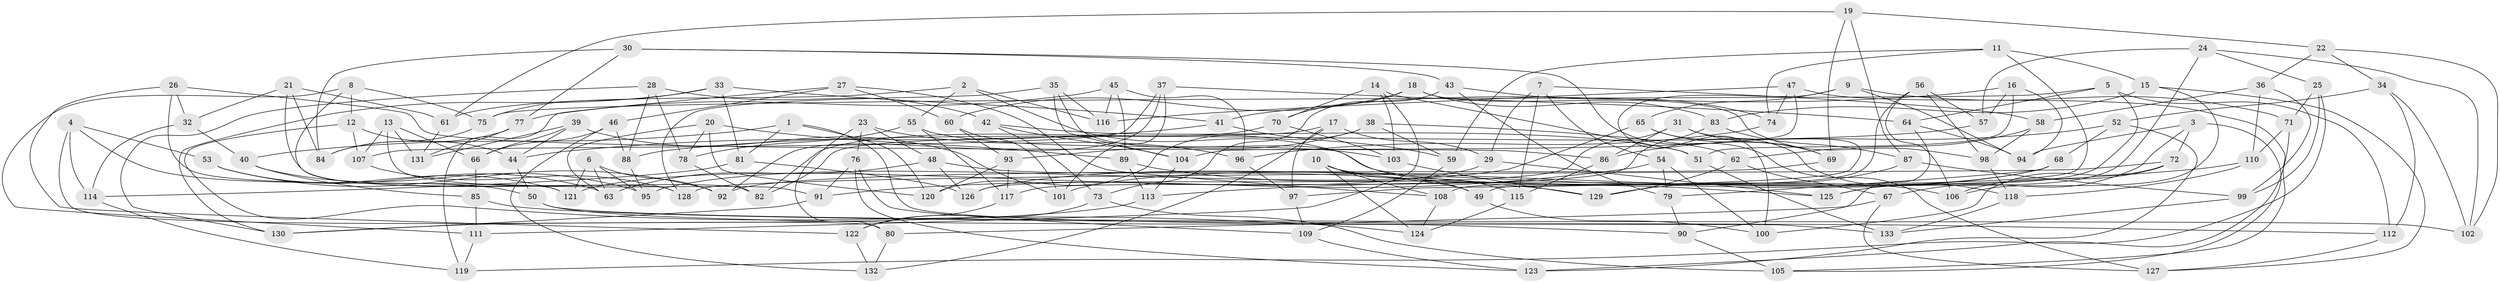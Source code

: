 // Generated by graph-tools (version 1.1) at 2025/38/03/09/25 02:38:13]
// undirected, 133 vertices, 266 edges
graph export_dot {
graph [start="1"]
  node [color=gray90,style=filled];
  1;
  2;
  3;
  4;
  5;
  6;
  7;
  8;
  9;
  10;
  11;
  12;
  13;
  14;
  15;
  16;
  17;
  18;
  19;
  20;
  21;
  22;
  23;
  24;
  25;
  26;
  27;
  28;
  29;
  30;
  31;
  32;
  33;
  34;
  35;
  36;
  37;
  38;
  39;
  40;
  41;
  42;
  43;
  44;
  45;
  46;
  47;
  48;
  49;
  50;
  51;
  52;
  53;
  54;
  55;
  56;
  57;
  58;
  59;
  60;
  61;
  62;
  63;
  64;
  65;
  66;
  67;
  68;
  69;
  70;
  71;
  72;
  73;
  74;
  75;
  76;
  77;
  78;
  79;
  80;
  81;
  82;
  83;
  84;
  85;
  86;
  87;
  88;
  89;
  90;
  91;
  92;
  93;
  94;
  95;
  96;
  97;
  98;
  99;
  100;
  101;
  102;
  103;
  104;
  105;
  106;
  107;
  108;
  109;
  110;
  111;
  112;
  113;
  114;
  115;
  116;
  117;
  118;
  119;
  120;
  121;
  122;
  123;
  124;
  125;
  126;
  127;
  128;
  129;
  130;
  131;
  132;
  133;
  1 -- 120;
  1 -- 40;
  1 -- 133;
  1 -- 81;
  2 -- 116;
  2 -- 106;
  2 -- 61;
  2 -- 55;
  3 -- 67;
  3 -- 105;
  3 -- 94;
  3 -- 72;
  4 -- 53;
  4 -- 80;
  4 -- 50;
  4 -- 114;
  5 -- 64;
  5 -- 112;
  5 -- 75;
  5 -- 125;
  6 -- 95;
  6 -- 121;
  6 -- 63;
  6 -- 92;
  7 -- 54;
  7 -- 29;
  7 -- 115;
  7 -- 58;
  8 -- 75;
  8 -- 12;
  8 -- 111;
  8 -- 128;
  9 -- 71;
  9 -- 100;
  9 -- 65;
  9 -- 94;
  10 -- 108;
  10 -- 125;
  10 -- 124;
  10 -- 49;
  11 -- 15;
  11 -- 59;
  11 -- 49;
  11 -- 74;
  12 -- 124;
  12 -- 107;
  12 -- 44;
  13 -- 131;
  13 -- 91;
  13 -- 107;
  13 -- 66;
  14 -- 111;
  14 -- 51;
  14 -- 103;
  14 -- 70;
  15 -- 83;
  15 -- 106;
  15 -- 127;
  16 -- 57;
  16 -- 94;
  16 -- 41;
  16 -- 51;
  17 -- 132;
  17 -- 82;
  17 -- 29;
  17 -- 97;
  18 -- 60;
  18 -- 70;
  18 -- 83;
  18 -- 98;
  19 -- 22;
  19 -- 61;
  19 -- 87;
  19 -- 69;
  20 -- 63;
  20 -- 120;
  20 -- 89;
  20 -- 78;
  21 -- 32;
  21 -- 84;
  21 -- 61;
  21 -- 82;
  22 -- 34;
  22 -- 36;
  22 -- 102;
  23 -- 80;
  23 -- 96;
  23 -- 48;
  23 -- 76;
  24 -- 102;
  24 -- 125;
  24 -- 57;
  24 -- 25;
  25 -- 71;
  25 -- 119;
  25 -- 99;
  26 -- 86;
  26 -- 32;
  26 -- 122;
  26 -- 121;
  27 -- 46;
  27 -- 108;
  27 -- 60;
  27 -- 119;
  28 -- 88;
  28 -- 78;
  28 -- 42;
  28 -- 130;
  29 -- 121;
  29 -- 125;
  30 -- 77;
  30 -- 127;
  30 -- 84;
  30 -- 43;
  31 -- 97;
  31 -- 126;
  31 -- 69;
  31 -- 86;
  32 -- 40;
  32 -- 114;
  33 -- 41;
  33 -- 130;
  33 -- 75;
  33 -- 81;
  34 -- 102;
  34 -- 52;
  34 -- 112;
  35 -- 115;
  35 -- 128;
  35 -- 104;
  35 -- 116;
  36 -- 99;
  36 -- 58;
  36 -- 110;
  37 -- 107;
  37 -- 101;
  37 -- 64;
  37 -- 92;
  38 -- 59;
  38 -- 120;
  38 -- 93;
  38 -- 62;
  39 -- 101;
  39 -- 131;
  39 -- 44;
  39 -- 66;
  40 -- 95;
  40 -- 85;
  41 -- 59;
  41 -- 44;
  42 -- 104;
  42 -- 51;
  42 -- 73;
  43 -- 79;
  43 -- 74;
  43 -- 73;
  44 -- 50;
  45 -- 77;
  45 -- 96;
  45 -- 116;
  45 -- 89;
  46 -- 66;
  46 -- 88;
  46 -- 132;
  47 -- 104;
  47 -- 74;
  47 -- 105;
  47 -- 116;
  48 -- 126;
  48 -- 63;
  48 -- 49;
  49 -- 100;
  50 -- 90;
  50 -- 102;
  51 -- 133;
  52 -- 86;
  52 -- 68;
  52 -- 123;
  53 -- 63;
  53 -- 92;
  53 -- 121;
  54 -- 91;
  54 -- 79;
  54 -- 100;
  55 -- 78;
  55 -- 103;
  55 -- 117;
  56 -- 108;
  56 -- 106;
  56 -- 57;
  56 -- 98;
  57 -- 88;
  58 -- 98;
  58 -- 62;
  59 -- 109;
  60 -- 93;
  60 -- 101;
  61 -- 131;
  62 -- 67;
  62 -- 129;
  64 -- 94;
  64 -- 90;
  65 -- 118;
  65 -- 69;
  65 -- 95;
  66 -- 85;
  67 -- 80;
  67 -- 127;
  68 -- 101;
  68 -- 126;
  68 -- 79;
  69 -- 92;
  70 -- 82;
  70 -- 103;
  71 -- 110;
  71 -- 123;
  72 -- 128;
  72 -- 100;
  72 -- 106;
  73 -- 105;
  73 -- 122;
  74 -- 96;
  75 -- 84;
  76 -- 109;
  76 -- 91;
  76 -- 123;
  77 -- 131;
  77 -- 84;
  78 -- 82;
  79 -- 90;
  80 -- 132;
  81 -- 114;
  81 -- 126;
  83 -- 87;
  83 -- 117;
  85 -- 111;
  85 -- 112;
  86 -- 115;
  87 -- 129;
  87 -- 99;
  88 -- 95;
  89 -- 113;
  89 -- 129;
  90 -- 105;
  91 -- 130;
  93 -- 117;
  93 -- 120;
  96 -- 97;
  97 -- 109;
  98 -- 118;
  99 -- 133;
  103 -- 129;
  104 -- 113;
  107 -- 128;
  108 -- 124;
  109 -- 123;
  110 -- 113;
  110 -- 118;
  111 -- 119;
  112 -- 127;
  113 -- 130;
  114 -- 119;
  115 -- 124;
  117 -- 122;
  118 -- 133;
  122 -- 132;
}
